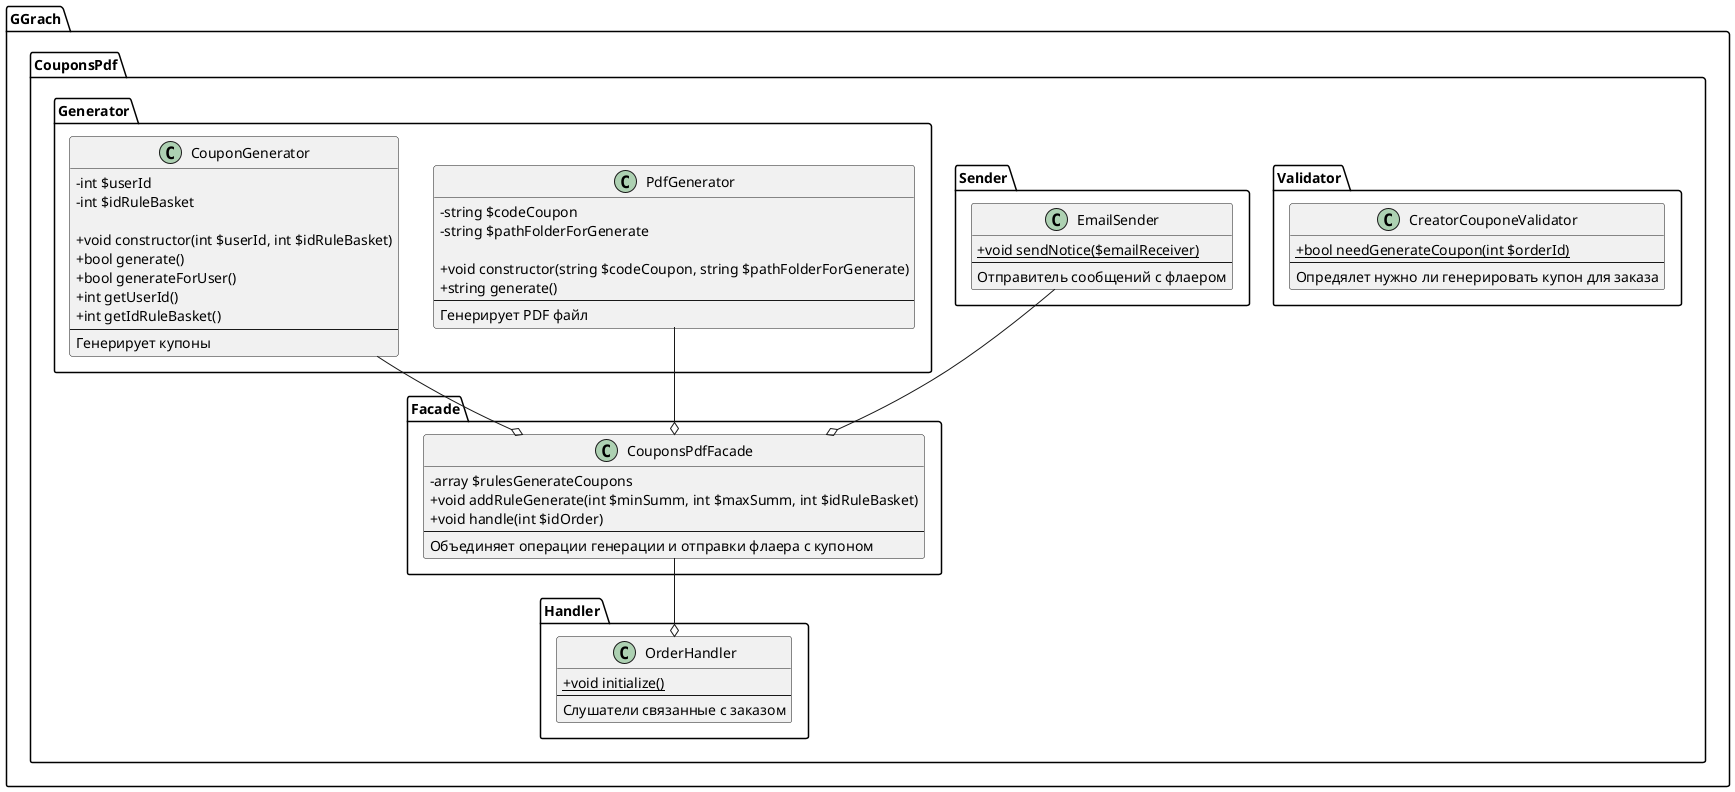 @startuml

skinparam classAttributeIconSize 0

package GGrach.CouponsPdf {
    namespace Handler {
        class OrderHandler {
          + {static} void initialize()
          --
          Слушатели связанные с заказом 
        }
    }

    namespace Validator {
        class CreatorCouponeValidator{
          + {static} bool needGenerateCoupon(int $orderId)
          --
          Опредялет нужно ли генерировать купон для заказа
        }
    }

    namespace Sender {
        class EmailSender {
          + {static} void sendNotice($emailReceiver)
          --
          Отправитель сообщений с флаером
        }
    }

    namespace Generator {
        class PdfGenerator {
          - string $сodeCoupon
          - string $pathFolderForGenerate

          + void constructor(string $сodeCoupon, string $pathFolderForGenerate)
          + string generate()
          --
          Генерирует PDF файл
        }

        class CouponGenerator {
          - int $userId
          - int $idRuleBasket

          + void constructor(int $userId, int $idRuleBasket)
          + bool generate()
          + bool generateForUser()
          + int getUserId()
          + int getIdRuleBasket()
          --
          Генерирует купоны
        }
    }


    namespace Facade {
        class CouponsPdfFacade {
          - array $rulesGenerateCoupons
          + void addRuleGenerate(int $minSumm, int $maxSumm, int $idRuleBasket)
          + void handle(int $idOrder)
          --
          Объединяет операции генерации и отправки флаера с купоном
        }
    }


    Generator.CouponGenerator --o Facade.CouponsPdfFacade
    Generator.PdfGenerator --o Facade.CouponsPdfFacade
    Sender.EmailSender --o Facade.CouponsPdfFacade

    Facade.CouponsPdfFacade --o Handler.OrderHandler
}

@enduml
